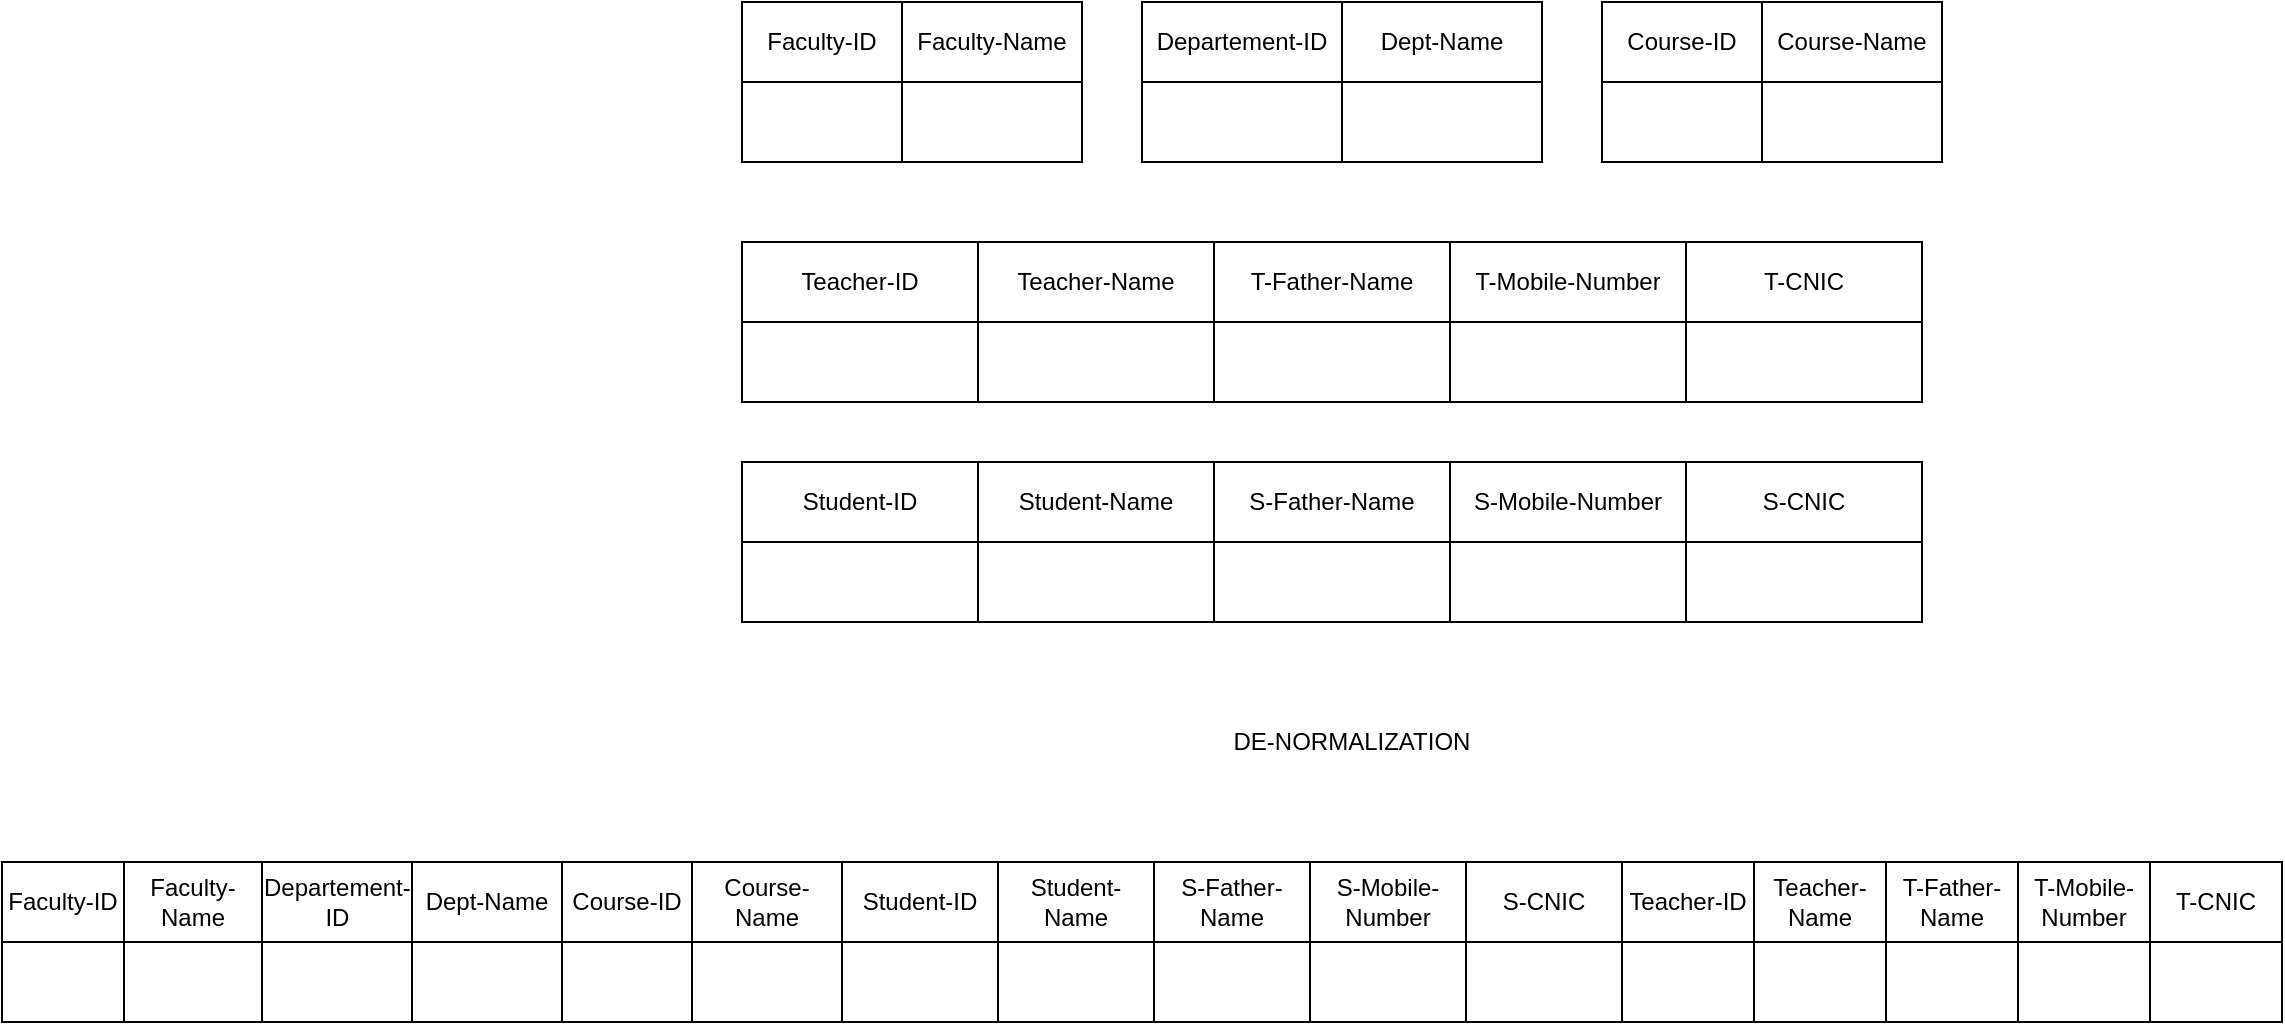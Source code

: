 <mxfile version="14.2.7" type="github">
  <diagram id="C5RBs43oDa-KdzZeNtuy" name="Page-1">
    <mxGraphModel dx="1609" dy="469" grid="1" gridSize="10" guides="1" tooltips="1" connect="1" arrows="1" fold="1" page="1" pageScale="1" pageWidth="827" pageHeight="1169" math="0" shadow="0">
      <root>
        <mxCell id="WIyWlLk6GJQsqaUBKTNV-0" />
        <mxCell id="WIyWlLk6GJQsqaUBKTNV-1" parent="WIyWlLk6GJQsqaUBKTNV-0" />
        <mxCell id="wYGx6WYIJ0M3dzBXZpBY-0" value="" style="shape=table;html=1;whiteSpace=wrap;startSize=0;container=1;collapsible=0;childLayout=tableLayout;" vertex="1" parent="WIyWlLk6GJQsqaUBKTNV-1">
          <mxGeometry x="40" y="40" width="170" height="80" as="geometry" />
        </mxCell>
        <mxCell id="wYGx6WYIJ0M3dzBXZpBY-1" value="" style="shape=partialRectangle;html=1;whiteSpace=wrap;collapsible=0;dropTarget=0;pointerEvents=0;fillColor=none;top=0;left=0;bottom=0;right=0;points=[[0,0.5],[1,0.5]];portConstraint=eastwest;" vertex="1" parent="wYGx6WYIJ0M3dzBXZpBY-0">
          <mxGeometry width="170" height="40" as="geometry" />
        </mxCell>
        <mxCell id="wYGx6WYIJ0M3dzBXZpBY-2" value="Faculty-ID" style="shape=partialRectangle;html=1;whiteSpace=wrap;connectable=0;overflow=hidden;fillColor=none;top=0;left=0;bottom=0;right=0;" vertex="1" parent="wYGx6WYIJ0M3dzBXZpBY-1">
          <mxGeometry width="80" height="40" as="geometry" />
        </mxCell>
        <mxCell id="wYGx6WYIJ0M3dzBXZpBY-3" value="Faculty-Name" style="shape=partialRectangle;html=1;whiteSpace=wrap;connectable=0;overflow=hidden;fillColor=none;top=0;left=0;bottom=0;right=0;" vertex="1" parent="wYGx6WYIJ0M3dzBXZpBY-1">
          <mxGeometry x="80" width="90" height="40" as="geometry" />
        </mxCell>
        <mxCell id="wYGx6WYIJ0M3dzBXZpBY-4" value="" style="shape=partialRectangle;html=1;whiteSpace=wrap;collapsible=0;dropTarget=0;pointerEvents=0;fillColor=none;top=0;left=0;bottom=0;right=0;points=[[0,0.5],[1,0.5]];portConstraint=eastwest;" vertex="1" parent="wYGx6WYIJ0M3dzBXZpBY-0">
          <mxGeometry y="40" width="170" height="40" as="geometry" />
        </mxCell>
        <mxCell id="wYGx6WYIJ0M3dzBXZpBY-5" value="" style="shape=partialRectangle;html=1;whiteSpace=wrap;connectable=0;overflow=hidden;fillColor=none;top=0;left=0;bottom=0;right=0;" vertex="1" parent="wYGx6WYIJ0M3dzBXZpBY-4">
          <mxGeometry width="80" height="40" as="geometry" />
        </mxCell>
        <mxCell id="wYGx6WYIJ0M3dzBXZpBY-6" value="" style="shape=partialRectangle;html=1;whiteSpace=wrap;connectable=0;overflow=hidden;fillColor=none;top=0;left=0;bottom=0;right=0;" vertex="1" parent="wYGx6WYIJ0M3dzBXZpBY-4">
          <mxGeometry x="80" width="90" height="40" as="geometry" />
        </mxCell>
        <mxCell id="wYGx6WYIJ0M3dzBXZpBY-7" value="" style="shape=table;html=1;whiteSpace=wrap;startSize=0;container=1;collapsible=0;childLayout=tableLayout;" vertex="1" parent="WIyWlLk6GJQsqaUBKTNV-1">
          <mxGeometry x="240" y="40" width="200" height="80" as="geometry" />
        </mxCell>
        <mxCell id="wYGx6WYIJ0M3dzBXZpBY-8" value="" style="shape=partialRectangle;html=1;whiteSpace=wrap;collapsible=0;dropTarget=0;pointerEvents=0;fillColor=none;top=0;left=0;bottom=0;right=0;points=[[0,0.5],[1,0.5]];portConstraint=eastwest;" vertex="1" parent="wYGx6WYIJ0M3dzBXZpBY-7">
          <mxGeometry width="200" height="40" as="geometry" />
        </mxCell>
        <mxCell id="wYGx6WYIJ0M3dzBXZpBY-9" value="Departement-ID" style="shape=partialRectangle;html=1;whiteSpace=wrap;connectable=0;overflow=hidden;fillColor=none;top=0;left=0;bottom=0;right=0;" vertex="1" parent="wYGx6WYIJ0M3dzBXZpBY-8">
          <mxGeometry width="100" height="40" as="geometry" />
        </mxCell>
        <mxCell id="wYGx6WYIJ0M3dzBXZpBY-10" value="Dept-Name" style="shape=partialRectangle;html=1;whiteSpace=wrap;connectable=0;overflow=hidden;fillColor=none;top=0;left=0;bottom=0;right=0;" vertex="1" parent="wYGx6WYIJ0M3dzBXZpBY-8">
          <mxGeometry x="100" width="100" height="40" as="geometry" />
        </mxCell>
        <mxCell id="wYGx6WYIJ0M3dzBXZpBY-11" value="" style="shape=partialRectangle;html=1;whiteSpace=wrap;collapsible=0;dropTarget=0;pointerEvents=0;fillColor=none;top=0;left=0;bottom=0;right=0;points=[[0,0.5],[1,0.5]];portConstraint=eastwest;" vertex="1" parent="wYGx6WYIJ0M3dzBXZpBY-7">
          <mxGeometry y="40" width="200" height="40" as="geometry" />
        </mxCell>
        <mxCell id="wYGx6WYIJ0M3dzBXZpBY-12" value="" style="shape=partialRectangle;html=1;whiteSpace=wrap;connectable=0;overflow=hidden;fillColor=none;top=0;left=0;bottom=0;right=0;" vertex="1" parent="wYGx6WYIJ0M3dzBXZpBY-11">
          <mxGeometry width="100" height="40" as="geometry" />
        </mxCell>
        <mxCell id="wYGx6WYIJ0M3dzBXZpBY-13" value="" style="shape=partialRectangle;html=1;whiteSpace=wrap;connectable=0;overflow=hidden;fillColor=none;top=0;left=0;bottom=0;right=0;" vertex="1" parent="wYGx6WYIJ0M3dzBXZpBY-11">
          <mxGeometry x="100" width="100" height="40" as="geometry" />
        </mxCell>
        <mxCell id="wYGx6WYIJ0M3dzBXZpBY-14" value="" style="shape=table;html=1;whiteSpace=wrap;startSize=0;container=1;collapsible=0;childLayout=tableLayout;" vertex="1" parent="WIyWlLk6GJQsqaUBKTNV-1">
          <mxGeometry x="470" y="40" width="170" height="80" as="geometry" />
        </mxCell>
        <mxCell id="wYGx6WYIJ0M3dzBXZpBY-15" value="" style="shape=partialRectangle;html=1;whiteSpace=wrap;collapsible=0;dropTarget=0;pointerEvents=0;fillColor=none;top=0;left=0;bottom=0;right=0;points=[[0,0.5],[1,0.5]];portConstraint=eastwest;" vertex="1" parent="wYGx6WYIJ0M3dzBXZpBY-14">
          <mxGeometry width="170" height="40" as="geometry" />
        </mxCell>
        <mxCell id="wYGx6WYIJ0M3dzBXZpBY-16" value="Course-ID" style="shape=partialRectangle;html=1;whiteSpace=wrap;connectable=0;overflow=hidden;fillColor=none;top=0;left=0;bottom=0;right=0;" vertex="1" parent="wYGx6WYIJ0M3dzBXZpBY-15">
          <mxGeometry width="80" height="40" as="geometry" />
        </mxCell>
        <mxCell id="wYGx6WYIJ0M3dzBXZpBY-17" value="Course-Name" style="shape=partialRectangle;html=1;whiteSpace=wrap;connectable=0;overflow=hidden;fillColor=none;top=0;left=0;bottom=0;right=0;" vertex="1" parent="wYGx6WYIJ0M3dzBXZpBY-15">
          <mxGeometry x="80" width="90" height="40" as="geometry" />
        </mxCell>
        <mxCell id="wYGx6WYIJ0M3dzBXZpBY-18" value="" style="shape=partialRectangle;html=1;whiteSpace=wrap;collapsible=0;dropTarget=0;pointerEvents=0;fillColor=none;top=0;left=0;bottom=0;right=0;points=[[0,0.5],[1,0.5]];portConstraint=eastwest;" vertex="1" parent="wYGx6WYIJ0M3dzBXZpBY-14">
          <mxGeometry y="40" width="170" height="40" as="geometry" />
        </mxCell>
        <mxCell id="wYGx6WYIJ0M3dzBXZpBY-19" value="" style="shape=partialRectangle;html=1;whiteSpace=wrap;connectable=0;overflow=hidden;fillColor=none;top=0;left=0;bottom=0;right=0;" vertex="1" parent="wYGx6WYIJ0M3dzBXZpBY-18">
          <mxGeometry width="80" height="40" as="geometry" />
        </mxCell>
        <mxCell id="wYGx6WYIJ0M3dzBXZpBY-20" value="" style="shape=partialRectangle;html=1;whiteSpace=wrap;connectable=0;overflow=hidden;fillColor=none;top=0;left=0;bottom=0;right=0;" vertex="1" parent="wYGx6WYIJ0M3dzBXZpBY-18">
          <mxGeometry x="80" width="90" height="40" as="geometry" />
        </mxCell>
        <mxCell id="wYGx6WYIJ0M3dzBXZpBY-62" value="Student-ID" style="shape=partialRectangle;html=1;whiteSpace=wrap;connectable=0;overflow=hidden;fillColor=none;top=0;left=0;bottom=0;right=0;" vertex="1" parent="WIyWlLk6GJQsqaUBKTNV-1">
          <mxGeometry x="40" y="160" width="120" height="40" as="geometry" />
        </mxCell>
        <mxCell id="wYGx6WYIJ0M3dzBXZpBY-66" value="" style="shape=table;html=1;whiteSpace=wrap;startSize=0;container=1;collapsible=0;childLayout=tableLayout;" vertex="1" parent="WIyWlLk6GJQsqaUBKTNV-1">
          <mxGeometry x="40" y="160" width="590" height="80" as="geometry" />
        </mxCell>
        <mxCell id="wYGx6WYIJ0M3dzBXZpBY-67" value="" style="shape=partialRectangle;html=1;whiteSpace=wrap;collapsible=0;dropTarget=0;pointerEvents=0;fillColor=none;top=0;left=0;bottom=0;right=0;points=[[0,0.5],[1,0.5]];portConstraint=eastwest;" vertex="1" parent="wYGx6WYIJ0M3dzBXZpBY-66">
          <mxGeometry width="590" height="40" as="geometry" />
        </mxCell>
        <mxCell id="wYGx6WYIJ0M3dzBXZpBY-68" value="Teacher-ID" style="shape=partialRectangle;html=1;whiteSpace=wrap;connectable=0;overflow=hidden;fillColor=none;top=0;left=0;bottom=0;right=0;" vertex="1" parent="wYGx6WYIJ0M3dzBXZpBY-67">
          <mxGeometry width="118" height="40" as="geometry" />
        </mxCell>
        <mxCell id="wYGx6WYIJ0M3dzBXZpBY-69" value="Teacher-Name" style="shape=partialRectangle;html=1;whiteSpace=wrap;connectable=0;overflow=hidden;fillColor=none;top=0;left=0;bottom=0;right=0;" vertex="1" parent="wYGx6WYIJ0M3dzBXZpBY-67">
          <mxGeometry x="118" width="118" height="40" as="geometry" />
        </mxCell>
        <mxCell id="wYGx6WYIJ0M3dzBXZpBY-70" value="T-Father-Name" style="shape=partialRectangle;html=1;whiteSpace=wrap;connectable=0;overflow=hidden;fillColor=none;top=0;left=0;bottom=0;right=0;" vertex="1" parent="wYGx6WYIJ0M3dzBXZpBY-67">
          <mxGeometry x="236" width="118" height="40" as="geometry" />
        </mxCell>
        <mxCell id="wYGx6WYIJ0M3dzBXZpBY-71" value="T-Mobile-Number" style="shape=partialRectangle;html=1;whiteSpace=wrap;connectable=0;overflow=hidden;fillColor=none;top=0;left=0;bottom=0;right=0;" vertex="1" parent="wYGx6WYIJ0M3dzBXZpBY-67">
          <mxGeometry x="354" width="118" height="40" as="geometry" />
        </mxCell>
        <mxCell id="wYGx6WYIJ0M3dzBXZpBY-72" value="T-CNIC" style="shape=partialRectangle;html=1;whiteSpace=wrap;connectable=0;overflow=hidden;fillColor=none;top=0;left=0;bottom=0;right=0;" vertex="1" parent="wYGx6WYIJ0M3dzBXZpBY-67">
          <mxGeometry x="472" width="118" height="40" as="geometry" />
        </mxCell>
        <mxCell id="wYGx6WYIJ0M3dzBXZpBY-73" value="" style="shape=partialRectangle;html=1;whiteSpace=wrap;collapsible=0;dropTarget=0;pointerEvents=0;fillColor=none;top=0;left=0;bottom=0;right=0;points=[[0,0.5],[1,0.5]];portConstraint=eastwest;" vertex="1" parent="wYGx6WYIJ0M3dzBXZpBY-66">
          <mxGeometry y="40" width="590" height="40" as="geometry" />
        </mxCell>
        <mxCell id="wYGx6WYIJ0M3dzBXZpBY-74" value="" style="shape=partialRectangle;html=1;whiteSpace=wrap;connectable=0;overflow=hidden;fillColor=none;top=0;left=0;bottom=0;right=0;" vertex="1" parent="wYGx6WYIJ0M3dzBXZpBY-73">
          <mxGeometry width="118" height="40" as="geometry" />
        </mxCell>
        <mxCell id="wYGx6WYIJ0M3dzBXZpBY-75" value="" style="shape=partialRectangle;html=1;whiteSpace=wrap;connectable=0;overflow=hidden;fillColor=none;top=0;left=0;bottom=0;right=0;" vertex="1" parent="wYGx6WYIJ0M3dzBXZpBY-73">
          <mxGeometry x="118" width="118" height="40" as="geometry" />
        </mxCell>
        <mxCell id="wYGx6WYIJ0M3dzBXZpBY-76" value="" style="shape=partialRectangle;html=1;whiteSpace=wrap;connectable=0;overflow=hidden;fillColor=none;top=0;left=0;bottom=0;right=0;" vertex="1" parent="wYGx6WYIJ0M3dzBXZpBY-73">
          <mxGeometry x="236" width="118" height="40" as="geometry" />
        </mxCell>
        <mxCell id="wYGx6WYIJ0M3dzBXZpBY-77" value="" style="shape=partialRectangle;html=1;whiteSpace=wrap;connectable=0;overflow=hidden;fillColor=none;top=0;left=0;bottom=0;right=0;" vertex="1" parent="wYGx6WYIJ0M3dzBXZpBY-73">
          <mxGeometry x="354" width="118" height="40" as="geometry" />
        </mxCell>
        <mxCell id="wYGx6WYIJ0M3dzBXZpBY-78" value="" style="shape=partialRectangle;html=1;whiteSpace=wrap;connectable=0;overflow=hidden;fillColor=none;top=0;left=0;bottom=0;right=0;" vertex="1" parent="wYGx6WYIJ0M3dzBXZpBY-73">
          <mxGeometry x="472" width="118" height="40" as="geometry" />
        </mxCell>
        <mxCell id="wYGx6WYIJ0M3dzBXZpBY-79" value="" style="shape=table;html=1;whiteSpace=wrap;startSize=0;container=1;collapsible=0;childLayout=tableLayout;" vertex="1" parent="WIyWlLk6GJQsqaUBKTNV-1">
          <mxGeometry x="40" y="270" width="590" height="80" as="geometry" />
        </mxCell>
        <mxCell id="wYGx6WYIJ0M3dzBXZpBY-80" value="" style="shape=partialRectangle;html=1;whiteSpace=wrap;collapsible=0;dropTarget=0;pointerEvents=0;fillColor=none;top=0;left=0;bottom=0;right=0;points=[[0,0.5],[1,0.5]];portConstraint=eastwest;" vertex="1" parent="wYGx6WYIJ0M3dzBXZpBY-79">
          <mxGeometry width="590" height="40" as="geometry" />
        </mxCell>
        <mxCell id="wYGx6WYIJ0M3dzBXZpBY-81" value="Student-ID" style="shape=partialRectangle;html=1;whiteSpace=wrap;connectable=0;overflow=hidden;fillColor=none;top=0;left=0;bottom=0;right=0;" vertex="1" parent="wYGx6WYIJ0M3dzBXZpBY-80">
          <mxGeometry width="118" height="40" as="geometry" />
        </mxCell>
        <mxCell id="wYGx6WYIJ0M3dzBXZpBY-82" value="Student-Name" style="shape=partialRectangle;html=1;whiteSpace=wrap;connectable=0;overflow=hidden;fillColor=none;top=0;left=0;bottom=0;right=0;" vertex="1" parent="wYGx6WYIJ0M3dzBXZpBY-80">
          <mxGeometry x="118" width="118" height="40" as="geometry" />
        </mxCell>
        <mxCell id="wYGx6WYIJ0M3dzBXZpBY-83" value="S-Father-Name" style="shape=partialRectangle;html=1;whiteSpace=wrap;connectable=0;overflow=hidden;fillColor=none;top=0;left=0;bottom=0;right=0;" vertex="1" parent="wYGx6WYIJ0M3dzBXZpBY-80">
          <mxGeometry x="236" width="118" height="40" as="geometry" />
        </mxCell>
        <mxCell id="wYGx6WYIJ0M3dzBXZpBY-84" value="S-Mobile-Number" style="shape=partialRectangle;html=1;whiteSpace=wrap;connectable=0;overflow=hidden;fillColor=none;top=0;left=0;bottom=0;right=0;" vertex="1" parent="wYGx6WYIJ0M3dzBXZpBY-80">
          <mxGeometry x="354" width="118" height="40" as="geometry" />
        </mxCell>
        <mxCell id="wYGx6WYIJ0M3dzBXZpBY-85" value="S-CNIC" style="shape=partialRectangle;html=1;whiteSpace=wrap;connectable=0;overflow=hidden;fillColor=none;top=0;left=0;bottom=0;right=0;" vertex="1" parent="wYGx6WYIJ0M3dzBXZpBY-80">
          <mxGeometry x="472" width="118" height="40" as="geometry" />
        </mxCell>
        <mxCell id="wYGx6WYIJ0M3dzBXZpBY-86" value="" style="shape=partialRectangle;html=1;whiteSpace=wrap;collapsible=0;dropTarget=0;pointerEvents=0;fillColor=none;top=0;left=0;bottom=0;right=0;points=[[0,0.5],[1,0.5]];portConstraint=eastwest;" vertex="1" parent="wYGx6WYIJ0M3dzBXZpBY-79">
          <mxGeometry y="40" width="590" height="40" as="geometry" />
        </mxCell>
        <mxCell id="wYGx6WYIJ0M3dzBXZpBY-87" value="" style="shape=partialRectangle;html=1;whiteSpace=wrap;connectable=0;overflow=hidden;fillColor=none;top=0;left=0;bottom=0;right=0;" vertex="1" parent="wYGx6WYIJ0M3dzBXZpBY-86">
          <mxGeometry width="118" height="40" as="geometry" />
        </mxCell>
        <mxCell id="wYGx6WYIJ0M3dzBXZpBY-88" value="" style="shape=partialRectangle;html=1;whiteSpace=wrap;connectable=0;overflow=hidden;fillColor=none;top=0;left=0;bottom=0;right=0;" vertex="1" parent="wYGx6WYIJ0M3dzBXZpBY-86">
          <mxGeometry x="118" width="118" height="40" as="geometry" />
        </mxCell>
        <mxCell id="wYGx6WYIJ0M3dzBXZpBY-89" value="" style="shape=partialRectangle;html=1;whiteSpace=wrap;connectable=0;overflow=hidden;fillColor=none;top=0;left=0;bottom=0;right=0;" vertex="1" parent="wYGx6WYIJ0M3dzBXZpBY-86">
          <mxGeometry x="236" width="118" height="40" as="geometry" />
        </mxCell>
        <mxCell id="wYGx6WYIJ0M3dzBXZpBY-90" value="" style="shape=partialRectangle;html=1;whiteSpace=wrap;connectable=0;overflow=hidden;fillColor=none;top=0;left=0;bottom=0;right=0;" vertex="1" parent="wYGx6WYIJ0M3dzBXZpBY-86">
          <mxGeometry x="354" width="118" height="40" as="geometry" />
        </mxCell>
        <mxCell id="wYGx6WYIJ0M3dzBXZpBY-91" value="" style="shape=partialRectangle;html=1;whiteSpace=wrap;connectable=0;overflow=hidden;fillColor=none;top=0;left=0;bottom=0;right=0;" vertex="1" parent="wYGx6WYIJ0M3dzBXZpBY-86">
          <mxGeometry x="472" width="118" height="40" as="geometry" />
        </mxCell>
        <mxCell id="wYGx6WYIJ0M3dzBXZpBY-92" value="DE-NORMALIZATION" style="text;html=1;strokeColor=none;fillColor=none;align=center;verticalAlign=middle;whiteSpace=wrap;rounded=0;" vertex="1" parent="WIyWlLk6GJQsqaUBKTNV-1">
          <mxGeometry x="50" y="400" width="590" height="20" as="geometry" />
        </mxCell>
        <mxCell id="wYGx6WYIJ0M3dzBXZpBY-93" value="" style="shape=table;html=1;whiteSpace=wrap;startSize=0;container=1;collapsible=0;childLayout=tableLayout;" vertex="1" parent="WIyWlLk6GJQsqaUBKTNV-1">
          <mxGeometry x="90" y="470" width="390" height="80" as="geometry" />
        </mxCell>
        <mxCell id="wYGx6WYIJ0M3dzBXZpBY-94" value="" style="shape=partialRectangle;html=1;whiteSpace=wrap;collapsible=0;dropTarget=0;pointerEvents=0;fillColor=none;top=0;left=0;bottom=0;right=0;points=[[0,0.5],[1,0.5]];portConstraint=eastwest;" vertex="1" parent="wYGx6WYIJ0M3dzBXZpBY-93">
          <mxGeometry width="390" height="40" as="geometry" />
        </mxCell>
        <mxCell id="wYGx6WYIJ0M3dzBXZpBY-95" value="Student-ID" style="shape=partialRectangle;html=1;whiteSpace=wrap;connectable=0;overflow=hidden;fillColor=none;top=0;left=0;bottom=0;right=0;" vertex="1" parent="wYGx6WYIJ0M3dzBXZpBY-94">
          <mxGeometry width="78" height="40" as="geometry" />
        </mxCell>
        <mxCell id="wYGx6WYIJ0M3dzBXZpBY-96" value="Student-Name" style="shape=partialRectangle;html=1;whiteSpace=wrap;connectable=0;overflow=hidden;fillColor=none;top=0;left=0;bottom=0;right=0;" vertex="1" parent="wYGx6WYIJ0M3dzBXZpBY-94">
          <mxGeometry x="78" width="78" height="40" as="geometry" />
        </mxCell>
        <mxCell id="wYGx6WYIJ0M3dzBXZpBY-97" value="S-Father-Name" style="shape=partialRectangle;html=1;whiteSpace=wrap;connectable=0;overflow=hidden;fillColor=none;top=0;left=0;bottom=0;right=0;" vertex="1" parent="wYGx6WYIJ0M3dzBXZpBY-94">
          <mxGeometry x="156" width="78" height="40" as="geometry" />
        </mxCell>
        <mxCell id="wYGx6WYIJ0M3dzBXZpBY-98" value="S-Mobile-Number" style="shape=partialRectangle;html=1;whiteSpace=wrap;connectable=0;overflow=hidden;fillColor=none;top=0;left=0;bottom=0;right=0;" vertex="1" parent="wYGx6WYIJ0M3dzBXZpBY-94">
          <mxGeometry x="234" width="78" height="40" as="geometry" />
        </mxCell>
        <mxCell id="wYGx6WYIJ0M3dzBXZpBY-99" value="S-CNIC" style="shape=partialRectangle;html=1;whiteSpace=wrap;connectable=0;overflow=hidden;fillColor=none;top=0;left=0;bottom=0;right=0;" vertex="1" parent="wYGx6WYIJ0M3dzBXZpBY-94">
          <mxGeometry x="312" width="78" height="40" as="geometry" />
        </mxCell>
        <mxCell id="wYGx6WYIJ0M3dzBXZpBY-100" value="" style="shape=partialRectangle;html=1;whiteSpace=wrap;collapsible=0;dropTarget=0;pointerEvents=0;fillColor=none;top=0;left=0;bottom=0;right=0;points=[[0,0.5],[1,0.5]];portConstraint=eastwest;" vertex="1" parent="wYGx6WYIJ0M3dzBXZpBY-93">
          <mxGeometry y="40" width="390" height="40" as="geometry" />
        </mxCell>
        <mxCell id="wYGx6WYIJ0M3dzBXZpBY-101" value="" style="shape=partialRectangle;html=1;whiteSpace=wrap;connectable=0;overflow=hidden;fillColor=none;top=0;left=0;bottom=0;right=0;" vertex="1" parent="wYGx6WYIJ0M3dzBXZpBY-100">
          <mxGeometry width="78" height="40" as="geometry" />
        </mxCell>
        <mxCell id="wYGx6WYIJ0M3dzBXZpBY-102" value="" style="shape=partialRectangle;html=1;whiteSpace=wrap;connectable=0;overflow=hidden;fillColor=none;top=0;left=0;bottom=0;right=0;" vertex="1" parent="wYGx6WYIJ0M3dzBXZpBY-100">
          <mxGeometry x="78" width="78" height="40" as="geometry" />
        </mxCell>
        <mxCell id="wYGx6WYIJ0M3dzBXZpBY-103" value="" style="shape=partialRectangle;html=1;whiteSpace=wrap;connectable=0;overflow=hidden;fillColor=none;top=0;left=0;bottom=0;right=0;" vertex="1" parent="wYGx6WYIJ0M3dzBXZpBY-100">
          <mxGeometry x="156" width="78" height="40" as="geometry" />
        </mxCell>
        <mxCell id="wYGx6WYIJ0M3dzBXZpBY-104" value="" style="shape=partialRectangle;html=1;whiteSpace=wrap;connectable=0;overflow=hidden;fillColor=none;top=0;left=0;bottom=0;right=0;" vertex="1" parent="wYGx6WYIJ0M3dzBXZpBY-100">
          <mxGeometry x="234" width="78" height="40" as="geometry" />
        </mxCell>
        <mxCell id="wYGx6WYIJ0M3dzBXZpBY-105" value="" style="shape=partialRectangle;html=1;whiteSpace=wrap;connectable=0;overflow=hidden;fillColor=none;top=0;left=0;bottom=0;right=0;" vertex="1" parent="wYGx6WYIJ0M3dzBXZpBY-100">
          <mxGeometry x="312" width="78" height="40" as="geometry" />
        </mxCell>
        <mxCell id="wYGx6WYIJ0M3dzBXZpBY-119" value="" style="shape=table;html=1;whiteSpace=wrap;startSize=0;container=1;collapsible=0;childLayout=tableLayout;" vertex="1" parent="WIyWlLk6GJQsqaUBKTNV-1">
          <mxGeometry x="480" y="470" width="330" height="80" as="geometry" />
        </mxCell>
        <mxCell id="wYGx6WYIJ0M3dzBXZpBY-120" value="" style="shape=partialRectangle;html=1;whiteSpace=wrap;collapsible=0;dropTarget=0;pointerEvents=0;fillColor=none;top=0;left=0;bottom=0;right=0;points=[[0,0.5],[1,0.5]];portConstraint=eastwest;" vertex="1" parent="wYGx6WYIJ0M3dzBXZpBY-119">
          <mxGeometry width="330" height="40" as="geometry" />
        </mxCell>
        <mxCell id="wYGx6WYIJ0M3dzBXZpBY-121" value="Teacher-ID" style="shape=partialRectangle;html=1;whiteSpace=wrap;connectable=0;overflow=hidden;fillColor=none;top=0;left=0;bottom=0;right=0;" vertex="1" parent="wYGx6WYIJ0M3dzBXZpBY-120">
          <mxGeometry width="66" height="40" as="geometry" />
        </mxCell>
        <mxCell id="wYGx6WYIJ0M3dzBXZpBY-122" value="Teacher-Name" style="shape=partialRectangle;html=1;whiteSpace=wrap;connectable=0;overflow=hidden;fillColor=none;top=0;left=0;bottom=0;right=0;" vertex="1" parent="wYGx6WYIJ0M3dzBXZpBY-120">
          <mxGeometry x="66" width="66" height="40" as="geometry" />
        </mxCell>
        <mxCell id="wYGx6WYIJ0M3dzBXZpBY-123" value="T-Father-Name" style="shape=partialRectangle;html=1;whiteSpace=wrap;connectable=0;overflow=hidden;fillColor=none;top=0;left=0;bottom=0;right=0;" vertex="1" parent="wYGx6WYIJ0M3dzBXZpBY-120">
          <mxGeometry x="132" width="66" height="40" as="geometry" />
        </mxCell>
        <mxCell id="wYGx6WYIJ0M3dzBXZpBY-124" value="T-Mobile-Number" style="shape=partialRectangle;html=1;whiteSpace=wrap;connectable=0;overflow=hidden;fillColor=none;top=0;left=0;bottom=0;right=0;" vertex="1" parent="wYGx6WYIJ0M3dzBXZpBY-120">
          <mxGeometry x="198" width="66" height="40" as="geometry" />
        </mxCell>
        <mxCell id="wYGx6WYIJ0M3dzBXZpBY-125" value="T-CNIC" style="shape=partialRectangle;html=1;whiteSpace=wrap;connectable=0;overflow=hidden;fillColor=none;top=0;left=0;bottom=0;right=0;" vertex="1" parent="wYGx6WYIJ0M3dzBXZpBY-120">
          <mxGeometry x="264" width="66" height="40" as="geometry" />
        </mxCell>
        <mxCell id="wYGx6WYIJ0M3dzBXZpBY-126" value="" style="shape=partialRectangle;html=1;whiteSpace=wrap;collapsible=0;dropTarget=0;pointerEvents=0;fillColor=none;top=0;left=0;bottom=0;right=0;points=[[0,0.5],[1,0.5]];portConstraint=eastwest;" vertex="1" parent="wYGx6WYIJ0M3dzBXZpBY-119">
          <mxGeometry y="40" width="330" height="40" as="geometry" />
        </mxCell>
        <mxCell id="wYGx6WYIJ0M3dzBXZpBY-127" value="" style="shape=partialRectangle;html=1;whiteSpace=wrap;connectable=0;overflow=hidden;fillColor=none;top=0;left=0;bottom=0;right=0;" vertex="1" parent="wYGx6WYIJ0M3dzBXZpBY-126">
          <mxGeometry width="66" height="40" as="geometry" />
        </mxCell>
        <mxCell id="wYGx6WYIJ0M3dzBXZpBY-128" value="" style="shape=partialRectangle;html=1;whiteSpace=wrap;connectable=0;overflow=hidden;fillColor=none;top=0;left=0;bottom=0;right=0;" vertex="1" parent="wYGx6WYIJ0M3dzBXZpBY-126">
          <mxGeometry x="66" width="66" height="40" as="geometry" />
        </mxCell>
        <mxCell id="wYGx6WYIJ0M3dzBXZpBY-129" value="" style="shape=partialRectangle;html=1;whiteSpace=wrap;connectable=0;overflow=hidden;fillColor=none;top=0;left=0;bottom=0;right=0;" vertex="1" parent="wYGx6WYIJ0M3dzBXZpBY-126">
          <mxGeometry x="132" width="66" height="40" as="geometry" />
        </mxCell>
        <mxCell id="wYGx6WYIJ0M3dzBXZpBY-130" value="" style="shape=partialRectangle;html=1;whiteSpace=wrap;connectable=0;overflow=hidden;fillColor=none;top=0;left=0;bottom=0;right=0;" vertex="1" parent="wYGx6WYIJ0M3dzBXZpBY-126">
          <mxGeometry x="198" width="66" height="40" as="geometry" />
        </mxCell>
        <mxCell id="wYGx6WYIJ0M3dzBXZpBY-131" value="" style="shape=partialRectangle;html=1;whiteSpace=wrap;connectable=0;overflow=hidden;fillColor=none;top=0;left=0;bottom=0;right=0;" vertex="1" parent="wYGx6WYIJ0M3dzBXZpBY-126">
          <mxGeometry x="264" width="66" height="40" as="geometry" />
        </mxCell>
        <mxCell id="wYGx6WYIJ0M3dzBXZpBY-132" value="" style="shape=table;html=1;whiteSpace=wrap;startSize=0;container=1;collapsible=0;childLayout=tableLayout;" vertex="1" parent="WIyWlLk6GJQsqaUBKTNV-1">
          <mxGeometry x="-330" y="470" width="130" height="80" as="geometry" />
        </mxCell>
        <mxCell id="wYGx6WYIJ0M3dzBXZpBY-133" value="" style="shape=partialRectangle;html=1;whiteSpace=wrap;collapsible=0;dropTarget=0;pointerEvents=0;fillColor=none;top=0;left=0;bottom=0;right=0;points=[[0,0.5],[1,0.5]];portConstraint=eastwest;" vertex="1" parent="wYGx6WYIJ0M3dzBXZpBY-132">
          <mxGeometry width="130" height="40" as="geometry" />
        </mxCell>
        <mxCell id="wYGx6WYIJ0M3dzBXZpBY-134" value="Faculty-ID" style="shape=partialRectangle;html=1;whiteSpace=wrap;connectable=0;overflow=hidden;fillColor=none;top=0;left=0;bottom=0;right=0;" vertex="1" parent="wYGx6WYIJ0M3dzBXZpBY-133">
          <mxGeometry width="61" height="40" as="geometry" />
        </mxCell>
        <mxCell id="wYGx6WYIJ0M3dzBXZpBY-135" value="Faculty-Name" style="shape=partialRectangle;html=1;whiteSpace=wrap;connectable=0;overflow=hidden;fillColor=none;top=0;left=0;bottom=0;right=0;" vertex="1" parent="wYGx6WYIJ0M3dzBXZpBY-133">
          <mxGeometry x="61" width="69" height="40" as="geometry" />
        </mxCell>
        <mxCell id="wYGx6WYIJ0M3dzBXZpBY-136" value="" style="shape=partialRectangle;html=1;whiteSpace=wrap;collapsible=0;dropTarget=0;pointerEvents=0;fillColor=none;top=0;left=0;bottom=0;right=0;points=[[0,0.5],[1,0.5]];portConstraint=eastwest;" vertex="1" parent="wYGx6WYIJ0M3dzBXZpBY-132">
          <mxGeometry y="40" width="130" height="40" as="geometry" />
        </mxCell>
        <mxCell id="wYGx6WYIJ0M3dzBXZpBY-137" value="" style="shape=partialRectangle;html=1;whiteSpace=wrap;connectable=0;overflow=hidden;fillColor=none;top=0;left=0;bottom=0;right=0;" vertex="1" parent="wYGx6WYIJ0M3dzBXZpBY-136">
          <mxGeometry width="61" height="40" as="geometry" />
        </mxCell>
        <mxCell id="wYGx6WYIJ0M3dzBXZpBY-138" value="" style="shape=partialRectangle;html=1;whiteSpace=wrap;connectable=0;overflow=hidden;fillColor=none;top=0;left=0;bottom=0;right=0;" vertex="1" parent="wYGx6WYIJ0M3dzBXZpBY-136">
          <mxGeometry x="61" width="69" height="40" as="geometry" />
        </mxCell>
        <mxCell id="wYGx6WYIJ0M3dzBXZpBY-139" value="" style="shape=table;html=1;whiteSpace=wrap;startSize=0;container=1;collapsible=0;childLayout=tableLayout;" vertex="1" parent="WIyWlLk6GJQsqaUBKTNV-1">
          <mxGeometry x="-200" y="470" width="150" height="80" as="geometry" />
        </mxCell>
        <mxCell id="wYGx6WYIJ0M3dzBXZpBY-140" value="" style="shape=partialRectangle;html=1;whiteSpace=wrap;collapsible=0;dropTarget=0;pointerEvents=0;fillColor=none;top=0;left=0;bottom=0;right=0;points=[[0,0.5],[1,0.5]];portConstraint=eastwest;" vertex="1" parent="wYGx6WYIJ0M3dzBXZpBY-139">
          <mxGeometry width="150" height="40" as="geometry" />
        </mxCell>
        <mxCell id="wYGx6WYIJ0M3dzBXZpBY-141" value="Departement-ID" style="shape=partialRectangle;html=1;whiteSpace=wrap;connectable=0;overflow=hidden;fillColor=none;top=0;left=0;bottom=0;right=0;" vertex="1" parent="wYGx6WYIJ0M3dzBXZpBY-140">
          <mxGeometry width="75" height="40" as="geometry" />
        </mxCell>
        <mxCell id="wYGx6WYIJ0M3dzBXZpBY-142" value="Dept-Name" style="shape=partialRectangle;html=1;whiteSpace=wrap;connectable=0;overflow=hidden;fillColor=none;top=0;left=0;bottom=0;right=0;" vertex="1" parent="wYGx6WYIJ0M3dzBXZpBY-140">
          <mxGeometry x="75" width="75" height="40" as="geometry" />
        </mxCell>
        <mxCell id="wYGx6WYIJ0M3dzBXZpBY-143" value="" style="shape=partialRectangle;html=1;whiteSpace=wrap;collapsible=0;dropTarget=0;pointerEvents=0;fillColor=none;top=0;left=0;bottom=0;right=0;points=[[0,0.5],[1,0.5]];portConstraint=eastwest;" vertex="1" parent="wYGx6WYIJ0M3dzBXZpBY-139">
          <mxGeometry y="40" width="150" height="40" as="geometry" />
        </mxCell>
        <mxCell id="wYGx6WYIJ0M3dzBXZpBY-144" value="" style="shape=partialRectangle;html=1;whiteSpace=wrap;connectable=0;overflow=hidden;fillColor=none;top=0;left=0;bottom=0;right=0;" vertex="1" parent="wYGx6WYIJ0M3dzBXZpBY-143">
          <mxGeometry width="75" height="40" as="geometry" />
        </mxCell>
        <mxCell id="wYGx6WYIJ0M3dzBXZpBY-145" value="" style="shape=partialRectangle;html=1;whiteSpace=wrap;connectable=0;overflow=hidden;fillColor=none;top=0;left=0;bottom=0;right=0;" vertex="1" parent="wYGx6WYIJ0M3dzBXZpBY-143">
          <mxGeometry x="75" width="75" height="40" as="geometry" />
        </mxCell>
        <mxCell id="wYGx6WYIJ0M3dzBXZpBY-146" value="" style="shape=table;html=1;whiteSpace=wrap;startSize=0;container=1;collapsible=0;childLayout=tableLayout;" vertex="1" parent="WIyWlLk6GJQsqaUBKTNV-1">
          <mxGeometry x="-50" y="470" width="140" height="80" as="geometry" />
        </mxCell>
        <mxCell id="wYGx6WYIJ0M3dzBXZpBY-147" value="" style="shape=partialRectangle;html=1;whiteSpace=wrap;collapsible=0;dropTarget=0;pointerEvents=0;fillColor=none;top=0;left=0;bottom=0;right=0;points=[[0,0.5],[1,0.5]];portConstraint=eastwest;" vertex="1" parent="wYGx6WYIJ0M3dzBXZpBY-146">
          <mxGeometry width="140" height="40" as="geometry" />
        </mxCell>
        <mxCell id="wYGx6WYIJ0M3dzBXZpBY-148" value="Course-ID" style="shape=partialRectangle;html=1;whiteSpace=wrap;connectable=0;overflow=hidden;fillColor=none;top=0;left=0;bottom=0;right=0;" vertex="1" parent="wYGx6WYIJ0M3dzBXZpBY-147">
          <mxGeometry width="65" height="40" as="geometry" />
        </mxCell>
        <mxCell id="wYGx6WYIJ0M3dzBXZpBY-149" value="Course-Name" style="shape=partialRectangle;html=1;whiteSpace=wrap;connectable=0;overflow=hidden;fillColor=none;top=0;left=0;bottom=0;right=0;" vertex="1" parent="wYGx6WYIJ0M3dzBXZpBY-147">
          <mxGeometry x="65" width="75" height="40" as="geometry" />
        </mxCell>
        <mxCell id="wYGx6WYIJ0M3dzBXZpBY-150" value="" style="shape=partialRectangle;html=1;whiteSpace=wrap;collapsible=0;dropTarget=0;pointerEvents=0;fillColor=none;top=0;left=0;bottom=0;right=0;points=[[0,0.5],[1,0.5]];portConstraint=eastwest;" vertex="1" parent="wYGx6WYIJ0M3dzBXZpBY-146">
          <mxGeometry y="40" width="140" height="40" as="geometry" />
        </mxCell>
        <mxCell id="wYGx6WYIJ0M3dzBXZpBY-151" value="" style="shape=partialRectangle;html=1;whiteSpace=wrap;connectable=0;overflow=hidden;fillColor=none;top=0;left=0;bottom=0;right=0;" vertex="1" parent="wYGx6WYIJ0M3dzBXZpBY-150">
          <mxGeometry width="65" height="40" as="geometry" />
        </mxCell>
        <mxCell id="wYGx6WYIJ0M3dzBXZpBY-152" value="" style="shape=partialRectangle;html=1;whiteSpace=wrap;connectable=0;overflow=hidden;fillColor=none;top=0;left=0;bottom=0;right=0;" vertex="1" parent="wYGx6WYIJ0M3dzBXZpBY-150">
          <mxGeometry x="65" width="75" height="40" as="geometry" />
        </mxCell>
      </root>
    </mxGraphModel>
  </diagram>
</mxfile>

